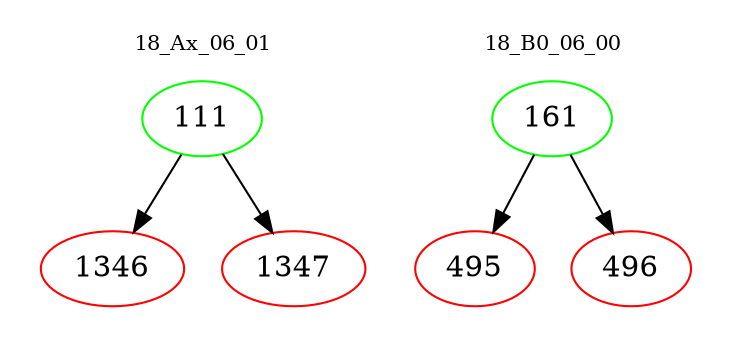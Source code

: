digraph{
subgraph cluster_0 {
color = white
label = "18_Ax_06_01";
fontsize=10;
T0_111 [label="111", color="green"]
T0_111 -> T0_1346 [color="black"]
T0_1346 [label="1346", color="red"]
T0_111 -> T0_1347 [color="black"]
T0_1347 [label="1347", color="red"]
}
subgraph cluster_1 {
color = white
label = "18_B0_06_00";
fontsize=10;
T1_161 [label="161", color="green"]
T1_161 -> T1_495 [color="black"]
T1_495 [label="495", color="red"]
T1_161 -> T1_496 [color="black"]
T1_496 [label="496", color="red"]
}
}
